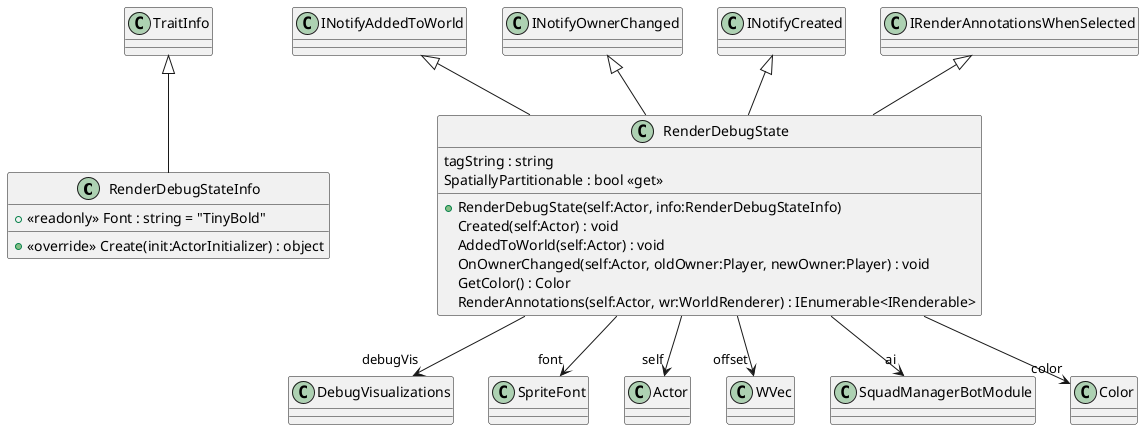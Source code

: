 @startuml
class RenderDebugStateInfo {
    + <<readonly>> Font : string = "TinyBold"
    + <<override>> Create(init:ActorInitializer) : object
}
class RenderDebugState {
    tagString : string
    + RenderDebugState(self:Actor, info:RenderDebugStateInfo)
    Created(self:Actor) : void
    AddedToWorld(self:Actor) : void
    OnOwnerChanged(self:Actor, oldOwner:Player, newOwner:Player) : void
    GetColor() : Color
    RenderAnnotations(self:Actor, wr:WorldRenderer) : IEnumerable<IRenderable>
    SpatiallyPartitionable : bool <<get>>
}
TraitInfo <|-- RenderDebugStateInfo
INotifyAddedToWorld <|-- RenderDebugState
INotifyOwnerChanged <|-- RenderDebugState
INotifyCreated <|-- RenderDebugState
IRenderAnnotationsWhenSelected <|-- RenderDebugState
RenderDebugState --> "debugVis" DebugVisualizations
RenderDebugState --> "font" SpriteFont
RenderDebugState --> "self" Actor
RenderDebugState --> "offset" WVec
RenderDebugState --> "ai" SquadManagerBotModule
RenderDebugState --> "color" Color
@enduml
